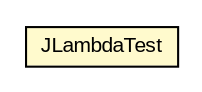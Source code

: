 #!/usr/local/bin/dot
#
# Class diagram 
# Generated by UMLGraph version 5.1 (http://www.umlgraph.org/)
#

digraph G {
	edge [fontname="arial",fontsize=10,labelfontname="arial",labelfontsize=10];
	node [fontname="arial",fontsize=10,shape=plaintext];
	nodesep=0.25;
	ranksep=0.5;
	// com.helger.jcodemodel.JLambdaTest
	c343 [label=<<table title="com.helger.jcodemodel.JLambdaTest" border="0" cellborder="1" cellspacing="0" cellpadding="2" port="p" bgcolor="lemonChiffon" href="./JLambdaTest.html">
		<tr><td><table border="0" cellspacing="0" cellpadding="1">
<tr><td align="center" balign="center"> JLambdaTest </td></tr>
		</table></td></tr>
		</table>>, fontname="arial", fontcolor="black", fontsize=10.0];
}

